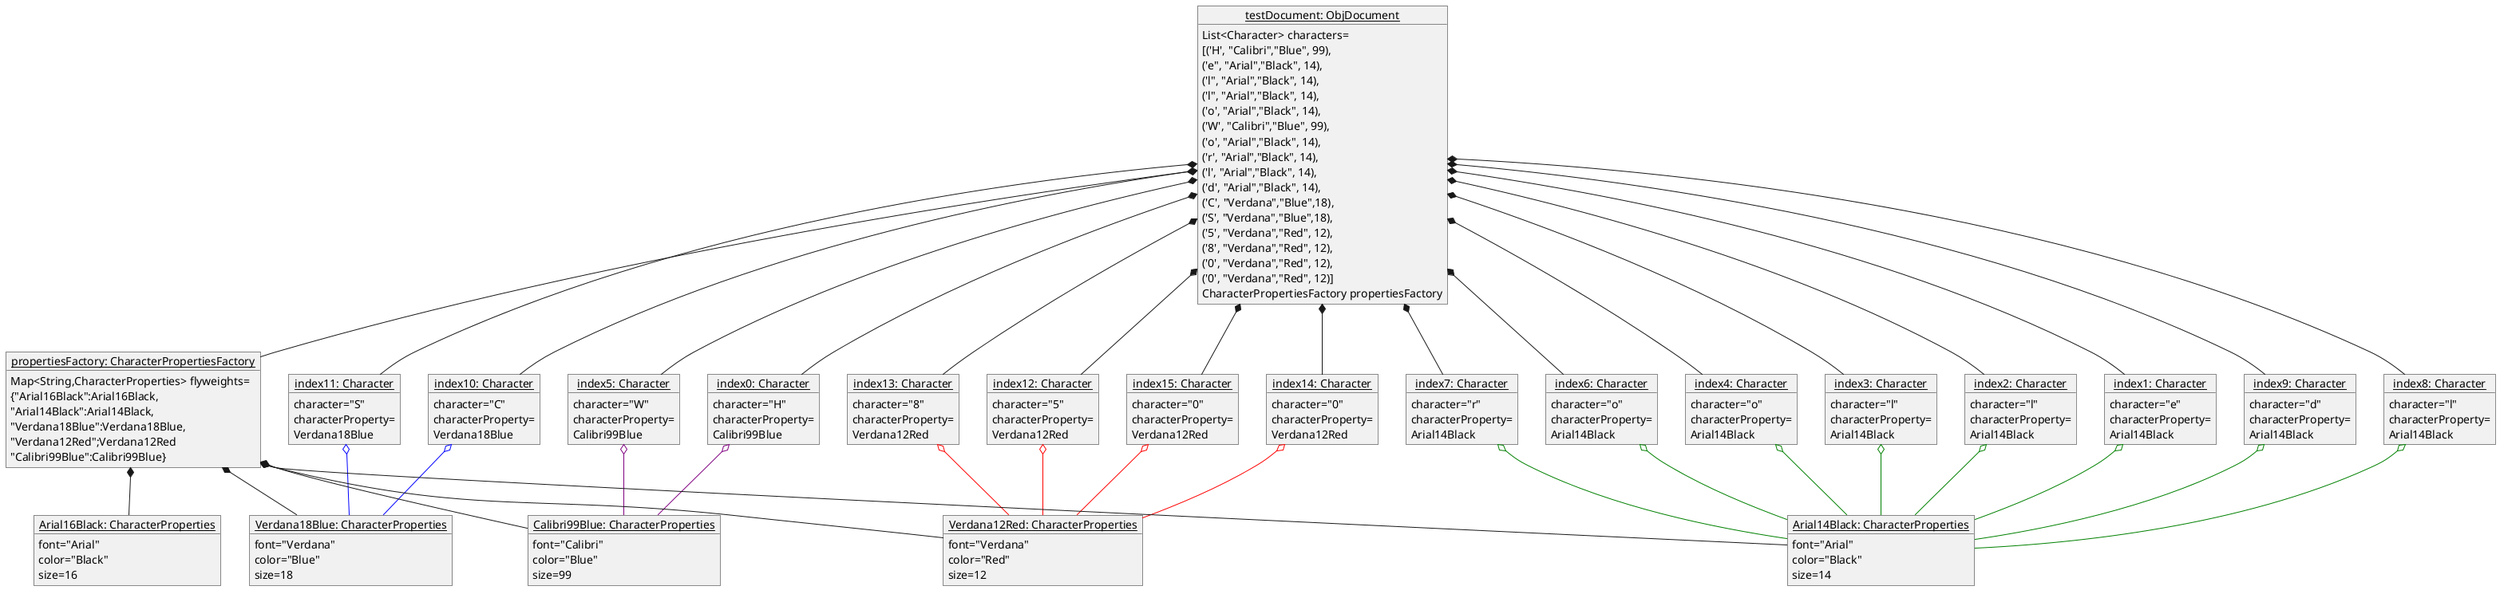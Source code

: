 @startuml
'https://plantuml.com/object-diagram
together{
    object "<u>index0: Character</u>" as Character0{
        character="H"
        characterProperty=
        Calibri99Blue
    }
    object "<u>index1: Character</u>" as Character1{
        character="e"
        characterProperty=
        Arial14Black
    }
    object "<u>index2: Character</u>" as Character2{
        character="l"
        characterProperty=
        Arial14Black
    }
    object "<u>index3: Character</u>" as Character3{
        character="l"
        characterProperty=
        Arial14Black
    }
    object "<u>index4: Character</u>" as Character4{
        character="o"
        characterProperty=
        Arial14Black
    }
    object "<u>index5: Character</u>" as Character5{
        character="W"
        characterProperty=
        Calibri99Blue
    }
    object "<u>index6: Character</u>" as Character6{
        character="o"
        characterProperty=
        Arial14Black
    }
    object "<u>index7: Character</u>" as Character7{
        character="r"
        characterProperty=
        Arial14Black
    }
    object "<u>index8: Character</u>" as Character8{
        character="l"
        characterProperty=
        Arial14Black
    }
    object "<u>index9: Character</u>" as Character9{
        character="d"
        characterProperty=
        Arial14Black
    }
    object "<u>index10: Character</u>" as Character10{
        character="C"
        characterProperty=
        Verdana18Blue
    }
    object "<u>index11: Character</u>" as Character11{
        character="S"
        characterProperty=
        Verdana18Blue
    }
    object "<u>index12: Character</u>" as Character12{
        character="5"
        characterProperty=
        Verdana12Red
    }
    object "<u>index13: Character</u>" as Character13{
        character="8"
        characterProperty=
        Verdana12Red
    }
    object "<u>index14: Character</u>" as Character14{
        character="0"
        characterProperty=
        Verdana12Red
    }
    object "<u>index15: Character</u>" as Character15{
        character="0"
        characterProperty=
        Verdana12Red
    }
}

object "<u>Arial16Black: CharacterProperties</u>" as Arial16Black{
    font="Arial"
    color="Black"
    size=16
}
object "<u>Arial14Black: CharacterProperties</u>" as Arial14Black{
    font="Arial"
    color="Black"
    size=14
}
object "<u>Verdana18Blue: CharacterProperties</u>" as Verdana18Blue{
    font="Verdana"
    color="Blue"
    size=18
}
object "<u>Verdana12Red: CharacterProperties</u>" as Verdana12Red{
    font="Verdana"
    color="Red"
    size=12
}
object "<u>Calibri99Blue: CharacterProperties</u>" as Calibri99Blue{
    font="Calibri"
    color="Blue"
    size=99
}


Character0 o--[#purple] Calibri99Blue
Character1 o--[#green] Arial14Black
Character2 o--[#green] Arial14Black
Character3 o--[#green] Arial14Black
Character4 o--[#green] Arial14Black
Character5 o--[#purple] Calibri99Blue
Character6 o--[#green] Arial14Black
Character7 o--[#green] Arial14Black
Character8 o--[#green] Arial14Black
Character9 o--[#green] Arial14Black
Character10 o--[#blue] Verdana18Blue
Character11 o--[#blue] Verdana18Blue
Character12 o--[#red] Verdana12Red
Character13 o--[#red] Verdana12Red
Character14 o--[#red] Verdana12Red
Character15 o--[#red] Verdana12Red

object "<u>testDocument: ObjDocument</u>" as Document{
  List<Character> characters=
  [('H', "Calibri","Blue", 99),
  ('e", "Arial","Black", 14),
  ('l", "Arial","Black", 14),
  ('l", "Arial","Black", 14),
  ('o', "Arial","Black", 14),
  ('W', "Calibri","Blue", 99),
  ('o', "Arial","Black", 14),
  ('r', "Arial","Black", 14),
  ('l', "Arial","Black", 14),
  ('d', "Arial","Black", 14),
  ('C', "Verdana","Blue",18),
  ('S', "Verdana","Blue",18),
  ('5', "Verdana","Red", 12),
  ('8', "Verdana","Red", 12),
  ('0', "Verdana","Red", 12),
  ('0', "Verdana","Red", 12)]

  CharacterPropertiesFactory propertiesFactory
}
object "<u>propertiesFactory: CharacterPropertiesFactory</u>" as flyweightFactory{
    Map<String,CharacterProperties> flyweights=
    {"Arial16Black":Arial16Black,
     "Arial14Black":Arial14Black,
     "Verdana18Blue":Verdana18Blue,
     "Verdana12Red";Verdana12Red
     "Calibri99Blue":Calibri99Blue}
}

Document *--flyweightFactory

flyweightFactory *--Arial16Black
flyweightFactory *--Arial14Black
flyweightFactory *--Verdana18Blue
flyweightFactory *--Verdana12Red
flyweightFactory *--Calibri99Blue


Document *-- Character0
Document *-- Character1
Document *-- Character2
Document *-- Character3
Document *-- Character4
Document *-- Character5
Document *-- Character6
Document *-- Character7
Document *-- Character8
Document *-- Character9
Document *-- Character10
Document *-- Character11
Document *-- Character12
Document *-- Character13
Document *-- Character14
Document *-- Character15

@enduml
